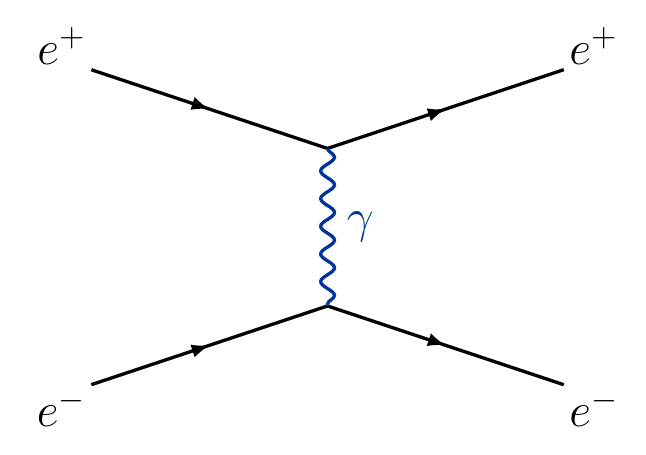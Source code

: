 \tikzset{%
  >=latex, % option for nice arrows
  inner sep=0pt,%
  outer sep=2pt,%
  mark coordinate/.style={inner sep=0pt,outer sep=0pt,minimum size=3pt,
    fill=black,circle}%
}
\begin{tikzpicture}[y=-1cm]
  \usetikzlibrary{decorations.markings}
  \usetikzlibrary{decorations.pathmorphing}
  \tikzset{snake it/.style={decorate, decoration=snake}}

  \definecolor{red}{RGB}{221,42,43}
  \definecolor{green}{RGB}{105,182,40}
  \definecolor{blue}{RGB}{0,51,153}
  \definecolor{orange}{RGB}{192,128,64}
  \definecolor{gray}{gray}{0.7}
  \sf
  \LARGE
  \begin{scope}[very thick,decoration={
        markings,
        mark=at position 0.5 with {\arrow{>}}}]
    \draw[postaction={decorate}] (6,19) node[above left] {$e^+$} -- (9,20);
    \draw[postaction={decorate}] (6,23) node[below left] {$e^-$} -- (9,22);
    \draw[postaction={decorate}] (9,20) -- (12,19) node[above right] {$e^+$};
    \draw[postaction={decorate}] (9,22) -- (12,23) node[below right] {$e^-$};
  \end{scope}

  %% W+
  \draw[blue,very thick, snake it] (9,20) -- (9, 22);
  \path (9,21) node[blue, right, xshift=5pt] {$\gamma$};


\end{tikzpicture}%

%% Configure (x)emacs for this file ...
%% Local Variables:
%% mode: latex
%% End:

